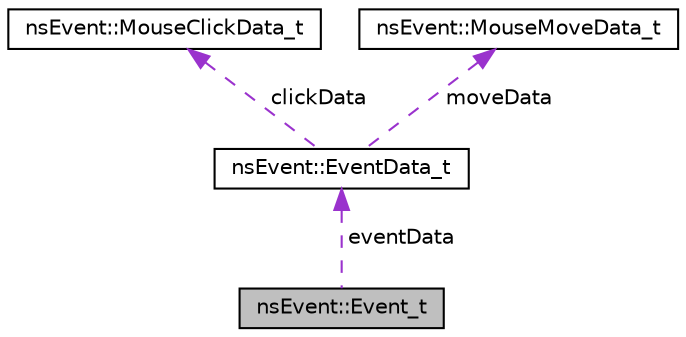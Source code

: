digraph "nsEvent::Event_t"
{
 // LATEX_PDF_SIZE
  edge [fontname="Helvetica",fontsize="10",labelfontname="Helvetica",labelfontsize="10"];
  node [fontname="Helvetica",fontsize="10",shape=record];
  Node1 [label="nsEvent::Event_t",height=0.2,width=0.4,color="black", fillcolor="grey75", style="filled", fontcolor="black",tooltip="Possède des données pour un événement."];
  Node2 -> Node1 [dir="back",color="darkorchid3",fontsize="10",style="dashed",label=" eventData" ,fontname="Helvetica"];
  Node2 [label="nsEvent::EventData_t",height=0.2,width=0.4,color="black", fillcolor="white", style="filled",URL="$unionns_event_1_1_event_data__t.html",tooltip="Union contenant les données d'un événement."];
  Node3 -> Node2 [dir="back",color="darkorchid3",fontsize="10",style="dashed",label=" clickData" ,fontname="Helvetica"];
  Node3 [label="nsEvent::MouseClickData_t",height=0.2,width=0.4,color="black", fillcolor="white", style="filled",URL="$structns_event_1_1_mouse_click_data__t.html",tooltip="Possède des données pour un événement MouseClick."];
  Node4 -> Node2 [dir="back",color="darkorchid3",fontsize="10",style="dashed",label=" moveData" ,fontname="Helvetica"];
  Node4 [label="nsEvent::MouseMoveData_t",height=0.2,width=0.4,color="black", fillcolor="white", style="filled",URL="$structns_event_1_1_mouse_move_data__t.html",tooltip="Possède des données pour un événement MouseMove/MouseDrag."];
}
